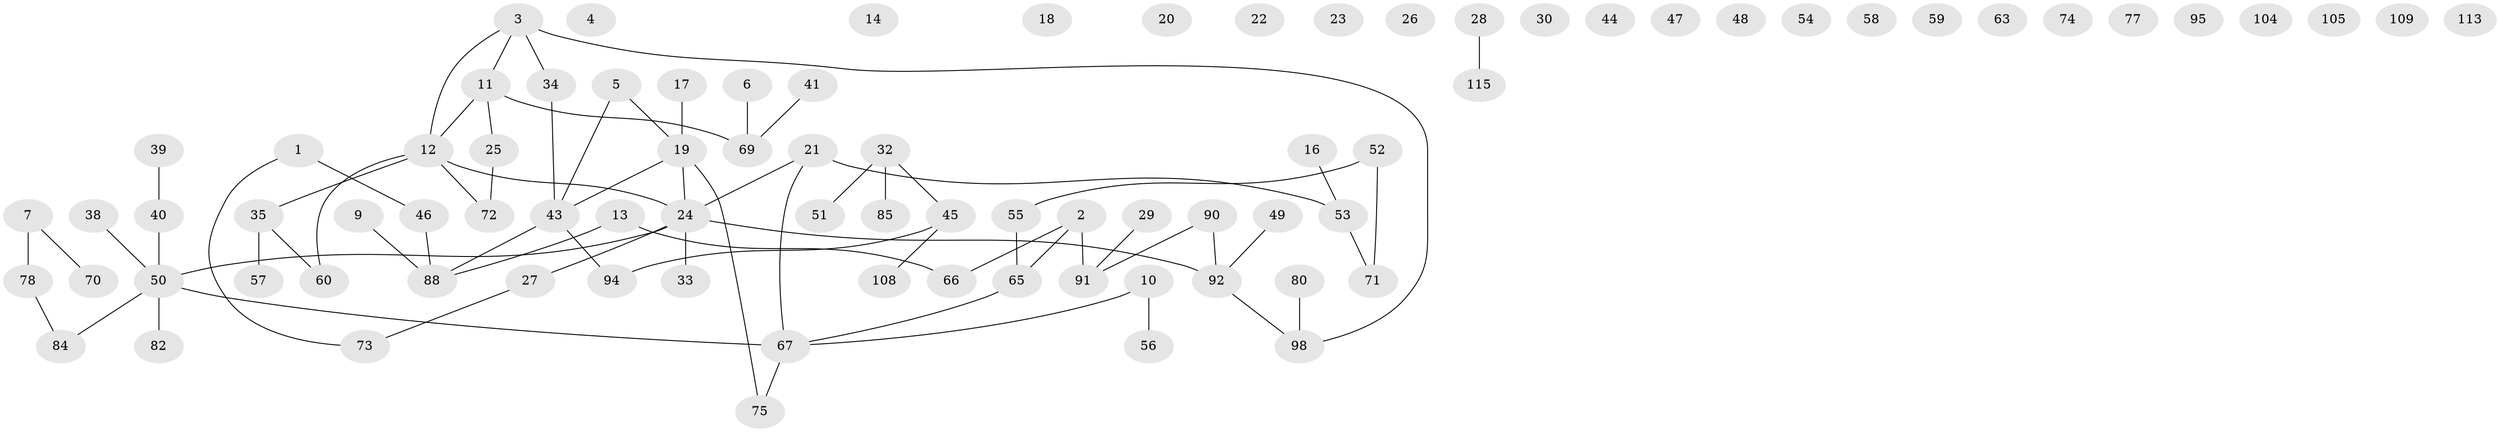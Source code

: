 // original degree distribution, {1: 0.30833333333333335, 3: 0.18333333333333332, 2: 0.25, 4: 0.06666666666666667, 0: 0.15833333333333333, 5: 0.025, 6: 0.008333333333333333}
// Generated by graph-tools (version 1.1) at 2025/16/03/04/25 18:16:38]
// undirected, 84 vertices, 72 edges
graph export_dot {
graph [start="1"]
  node [color=gray90,style=filled];
  1 [super="+99"];
  2 [super="+8"];
  3 [super="+118"];
  4 [super="+96"];
  5 [super="+81"];
  6 [super="+86"];
  7 [super="+114"];
  9;
  10;
  11 [super="+15+103"];
  12 [super="+119+64"];
  13;
  14;
  16;
  17;
  18;
  19 [super="+42"];
  20;
  21 [super="+68"];
  22;
  23 [super="+37"];
  24 [super="+31"];
  25 [super="+87"];
  26;
  27;
  28;
  29;
  30;
  32 [super="+101+102"];
  33;
  34 [super="+112"];
  35 [super="+120+36"];
  38;
  39;
  40;
  41;
  43 [super="+76"];
  44;
  45;
  46;
  47;
  48;
  49;
  50 [super="+106"];
  51;
  52;
  53;
  54;
  55 [super="+97"];
  56;
  57 [super="+62"];
  58;
  59;
  60 [super="+79"];
  63;
  65;
  66;
  67;
  69;
  70;
  71;
  72;
  73 [super="+83"];
  74;
  75;
  77;
  78;
  80;
  82;
  84;
  85;
  88;
  90 [super="+93+110"];
  91;
  92;
  94;
  95;
  98;
  104;
  105;
  108;
  109;
  113 [super="+117"];
  115;
  1 -- 73;
  1 -- 46;
  2 -- 66;
  2 -- 91;
  2 -- 65;
  3 -- 34;
  3 -- 98;
  3 -- 11;
  3 -- 12;
  5 -- 43;
  5 -- 19;
  6 -- 69;
  7 -- 70;
  7 -- 78;
  9 -- 88;
  10 -- 56;
  10 -- 67;
  11 -- 12;
  11 -- 25;
  11 -- 69;
  12 -- 24;
  12 -- 72;
  12 -- 35;
  12 -- 60;
  13 -- 66;
  13 -- 88;
  16 -- 53;
  17 -- 19;
  19 -- 75;
  19 -- 43;
  19 -- 24;
  21 -- 67;
  21 -- 53;
  21 -- 24;
  24 -- 33;
  24 -- 50;
  24 -- 92;
  24 -- 27;
  25 -- 72;
  27 -- 73;
  28 -- 115;
  29 -- 91;
  32 -- 85;
  32 -- 51;
  32 -- 45;
  34 -- 43;
  35 -- 60;
  35 -- 57;
  38 -- 50;
  39 -- 40;
  40 -- 50;
  41 -- 69;
  43 -- 88;
  43 -- 94;
  45 -- 94;
  45 -- 108;
  46 -- 88;
  49 -- 92;
  50 -- 67;
  50 -- 82;
  50 -- 84;
  52 -- 55;
  52 -- 71;
  53 -- 71;
  55 -- 65;
  65 -- 67;
  67 -- 75;
  78 -- 84;
  80 -- 98;
  90 -- 91;
  90 -- 92;
  92 -- 98;
}
